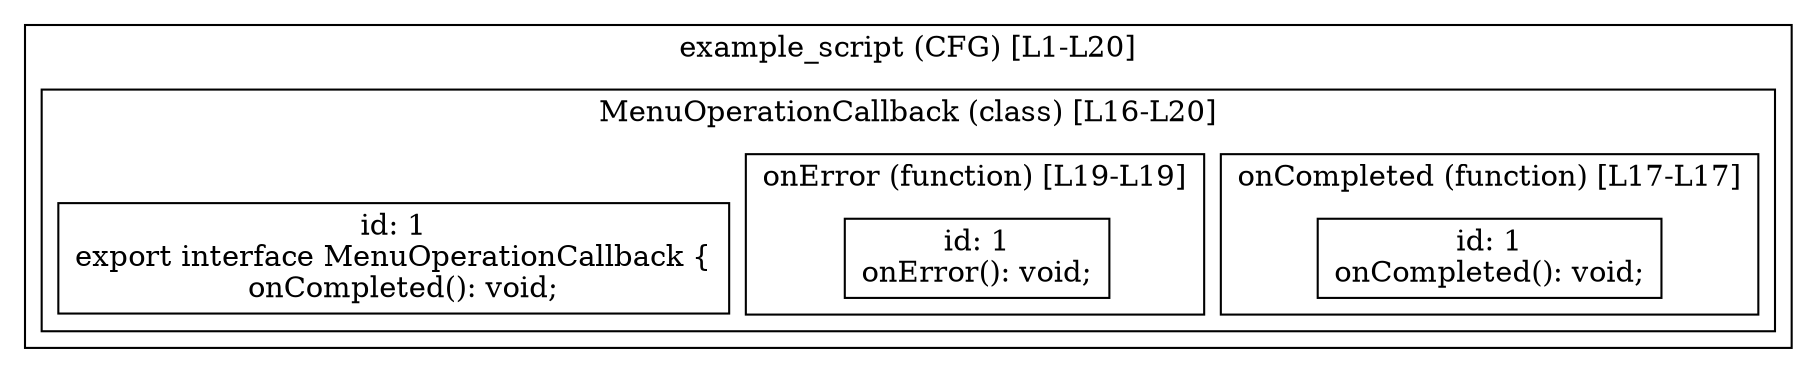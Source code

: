 digraph "30.ts" {
  subgraph "cluster_1" {
    label="example_script (CFG) [L1-L20]";
  subgraph "cluster_2" {
    label="MenuOperationCallback (class) [L16-L20]";
    node_2_1 [label="id: 1\nexport interface MenuOperationCallback {
  onCompleted(): void;", shape=box];
  subgraph "cluster_3" {
    label="onCompleted (function) [L17-L17]";
    node_3_1 [label="id: 1\nonCompleted(): void;", shape=box];
  }
  subgraph "cluster_4" {
    label="onError (function) [L19-L19]";
    node_4_1 [label="id: 1\nonError(): void;", shape=box];
  }
  }
  }
}